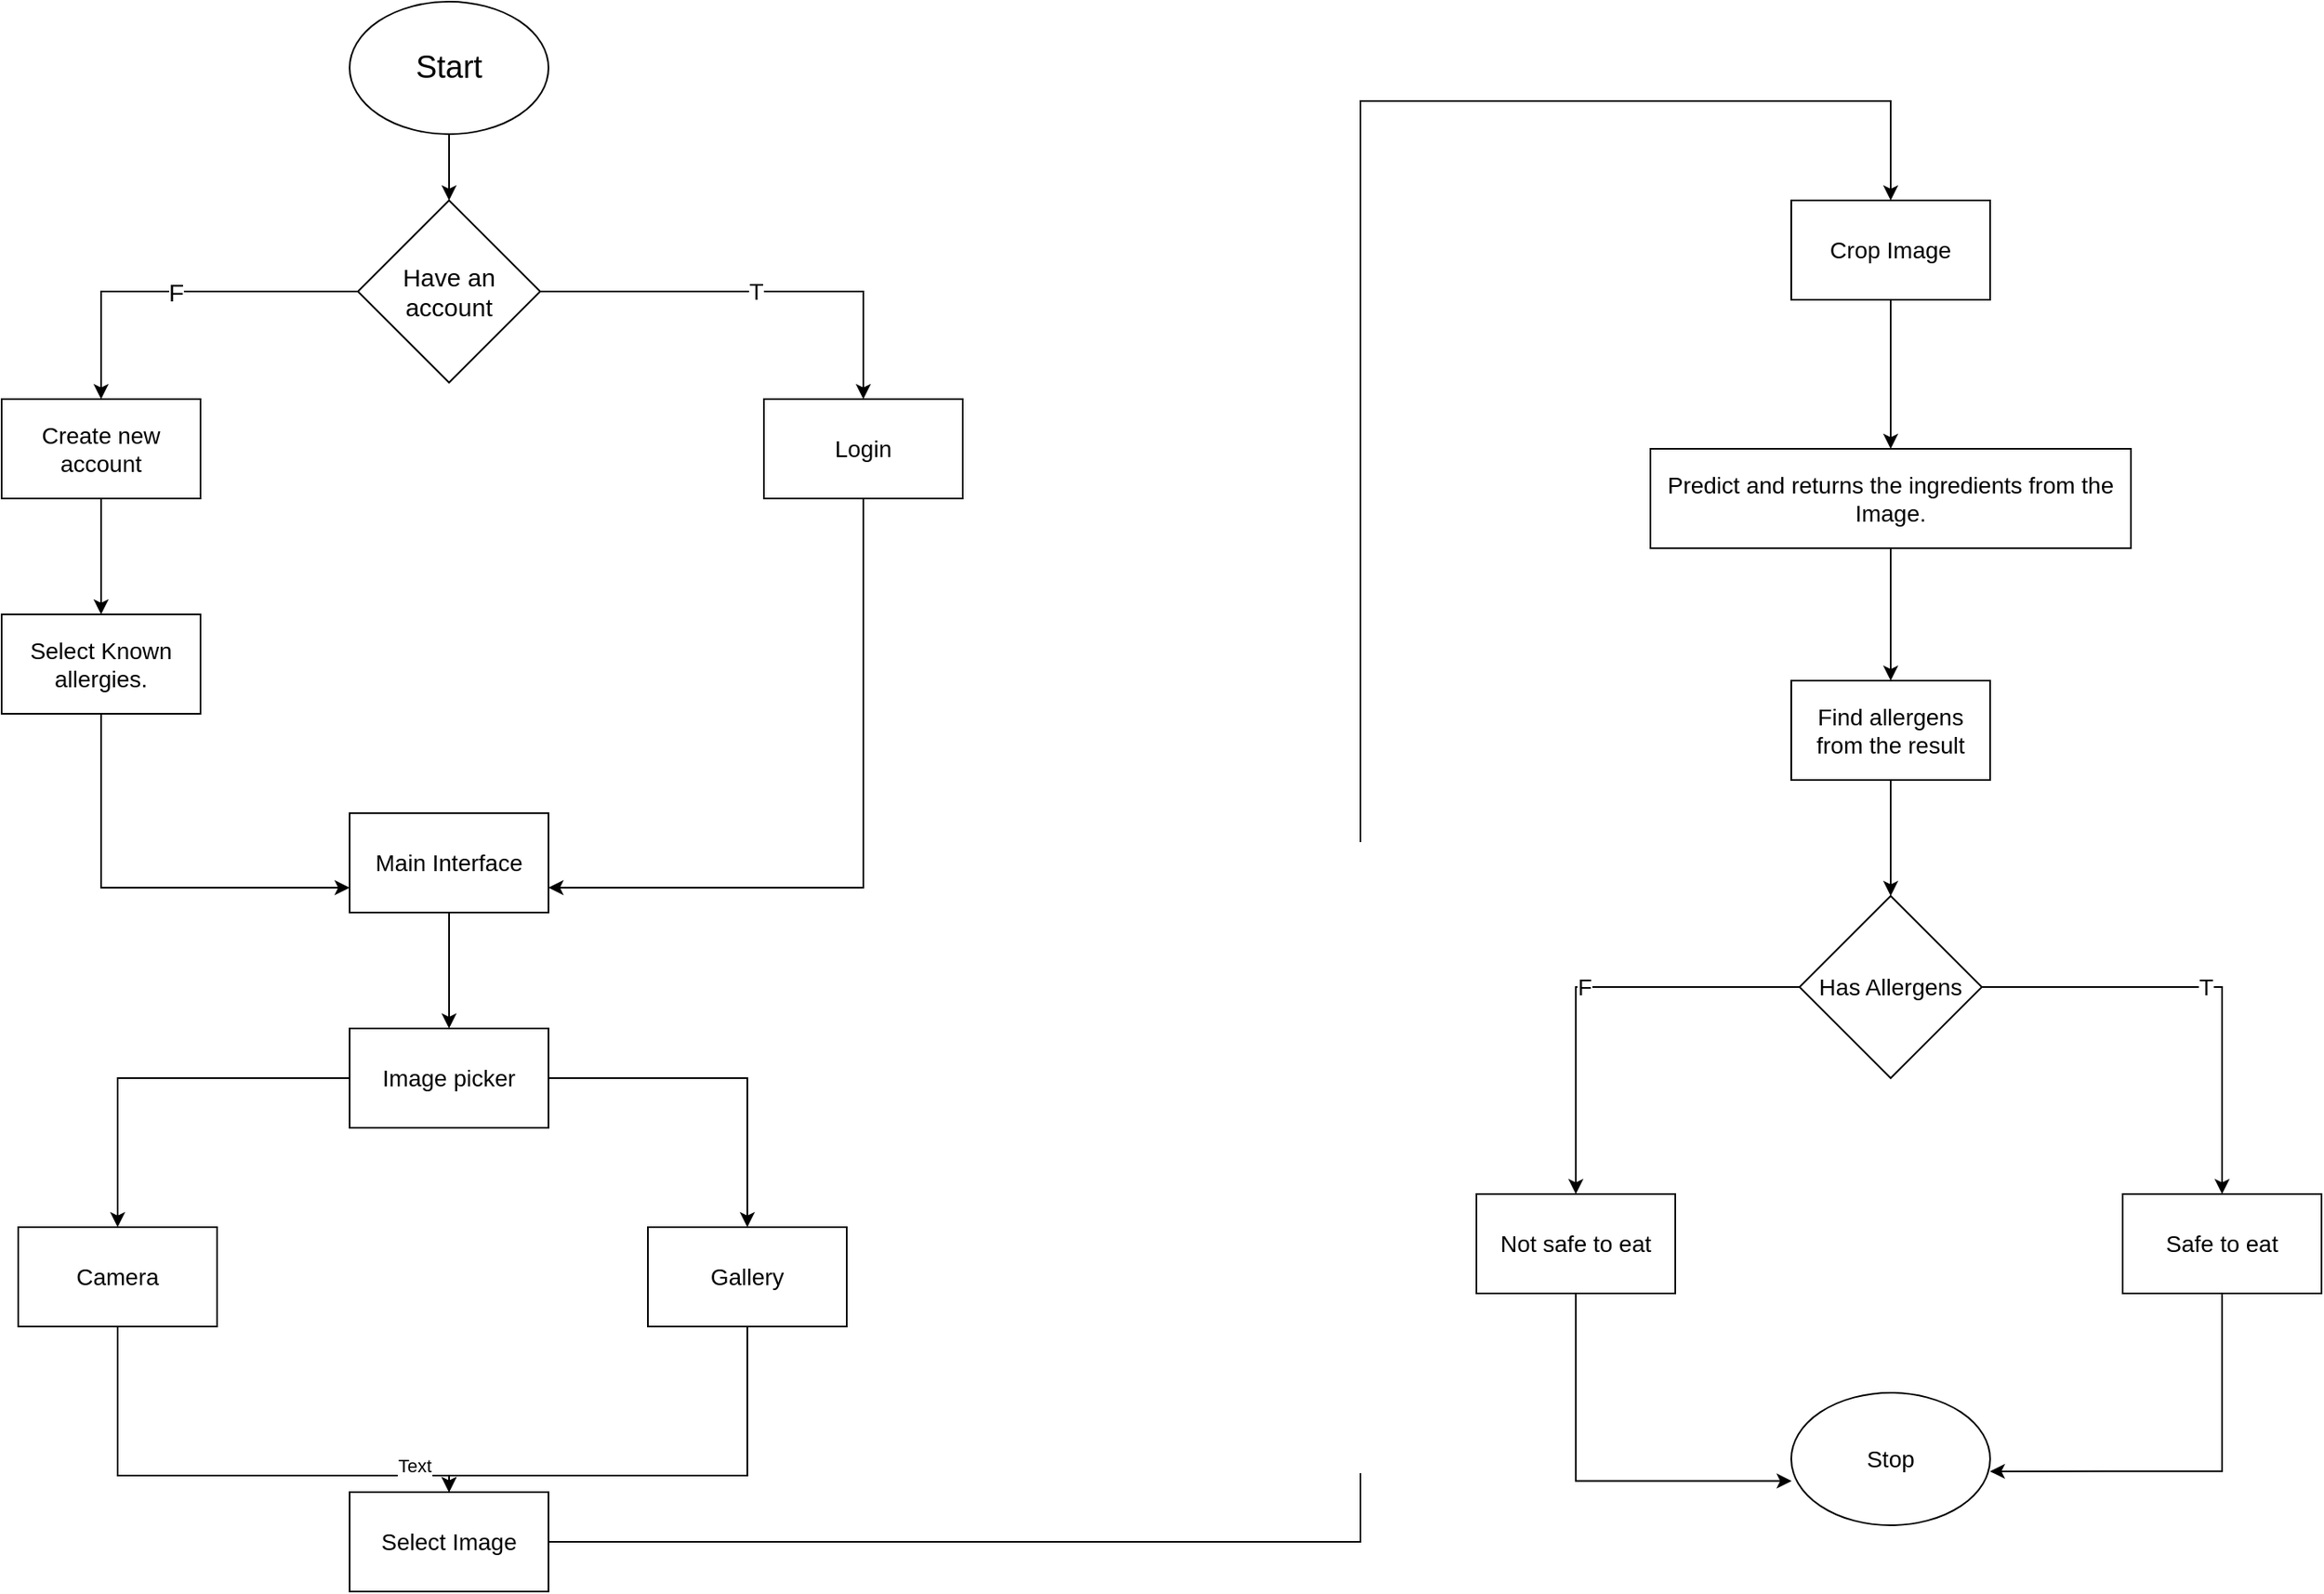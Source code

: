 <mxfile version="18.2.0" type="device"><diagram id="_Zze_EbAqaWrqR-Kr2hA" name="Page-1"><mxGraphModel dx="2076" dy="1142" grid="1" gridSize="10" guides="1" tooltips="1" connect="1" arrows="1" fold="1" page="1" pageScale="1" pageWidth="850" pageHeight="1100" math="0" shadow="0"><root><mxCell id="0"/><mxCell id="1" parent="0"/><mxCell id="gYgbsR_PIftZcKbKlPmu-3" value="" style="edgeStyle=orthogonalEdgeStyle;rounded=0;orthogonalLoop=1;jettySize=auto;html=1;fontSize=19;" parent="1" source="gYgbsR_PIftZcKbKlPmu-1" target="gYgbsR_PIftZcKbKlPmu-2" edge="1"><mxGeometry relative="1" as="geometry"/></mxCell><mxCell id="gYgbsR_PIftZcKbKlPmu-1" value="&lt;font style=&quot;font-size: 19px;&quot;&gt;Start&lt;/font&gt;" style="ellipse;whiteSpace=wrap;html=1;" parent="1" vertex="1"><mxGeometry x="340" y="50" width="120" height="80" as="geometry"/></mxCell><mxCell id="gYgbsR_PIftZcKbKlPmu-5" value="F" style="edgeStyle=orthogonalEdgeStyle;rounded=0;orthogonalLoop=1;jettySize=auto;html=1;fontSize=15;" parent="1" source="gYgbsR_PIftZcKbKlPmu-2" target="gYgbsR_PIftZcKbKlPmu-4" edge="1"><mxGeometry relative="1" as="geometry"/></mxCell><mxCell id="gYgbsR_PIftZcKbKlPmu-7" value="T" style="edgeStyle=orthogonalEdgeStyle;rounded=0;orthogonalLoop=1;jettySize=auto;html=1;fontSize=14;" parent="1" source="gYgbsR_PIftZcKbKlPmu-2" target="gYgbsR_PIftZcKbKlPmu-6" edge="1"><mxGeometry relative="1" as="geometry"/></mxCell><mxCell id="gYgbsR_PIftZcKbKlPmu-2" value="&lt;font style=&quot;font-size: 15px;&quot;&gt;Have an account&lt;/font&gt;" style="rhombus;whiteSpace=wrap;html=1;" parent="1" vertex="1"><mxGeometry x="345" y="170" width="110" height="110" as="geometry"/></mxCell><mxCell id="gYgbsR_PIftZcKbKlPmu-9" style="edgeStyle=orthogonalEdgeStyle;rounded=0;orthogonalLoop=1;jettySize=auto;html=1;entryX=0.5;entryY=0;entryDx=0;entryDy=0;fontSize=14;" parent="1" source="gYgbsR_PIftZcKbKlPmu-4" target="gYgbsR_PIftZcKbKlPmu-8" edge="1"><mxGeometry relative="1" as="geometry"/></mxCell><mxCell id="gYgbsR_PIftZcKbKlPmu-4" value="&lt;font style=&quot;font-size: 14px;&quot;&gt;Create new account&lt;/font&gt;" style="whiteSpace=wrap;html=1;" parent="1" vertex="1"><mxGeometry x="130" y="290" width="120" height="60" as="geometry"/></mxCell><mxCell id="gYgbsR_PIftZcKbKlPmu-12" style="edgeStyle=orthogonalEdgeStyle;rounded=0;orthogonalLoop=1;jettySize=auto;html=1;entryX=1;entryY=0.75;entryDx=0;entryDy=0;fontSize=14;" parent="1" source="gYgbsR_PIftZcKbKlPmu-6" target="gYgbsR_PIftZcKbKlPmu-10" edge="1"><mxGeometry relative="1" as="geometry"><Array as="points"><mxPoint x="650" y="585"/></Array></mxGeometry></mxCell><mxCell id="gYgbsR_PIftZcKbKlPmu-6" value="&lt;font style=&quot;font-size: 14px;&quot;&gt;Login&lt;/font&gt;" style="whiteSpace=wrap;html=1;" parent="1" vertex="1"><mxGeometry x="590" y="290" width="120" height="60" as="geometry"/></mxCell><mxCell id="gYgbsR_PIftZcKbKlPmu-11" style="edgeStyle=orthogonalEdgeStyle;rounded=0;orthogonalLoop=1;jettySize=auto;html=1;entryX=0;entryY=0.75;entryDx=0;entryDy=0;fontSize=14;" parent="1" source="gYgbsR_PIftZcKbKlPmu-8" target="gYgbsR_PIftZcKbKlPmu-10" edge="1"><mxGeometry relative="1" as="geometry"><Array as="points"><mxPoint x="190" y="585"/></Array></mxGeometry></mxCell><mxCell id="gYgbsR_PIftZcKbKlPmu-8" value="Select Known allergies." style="rounded=0;whiteSpace=wrap;html=1;fontSize=14;" parent="1" vertex="1"><mxGeometry x="130" y="420" width="120" height="60" as="geometry"/></mxCell><mxCell id="gYgbsR_PIftZcKbKlPmu-14" style="edgeStyle=orthogonalEdgeStyle;rounded=0;orthogonalLoop=1;jettySize=auto;html=1;entryX=0.5;entryY=0;entryDx=0;entryDy=0;fontSize=14;" parent="1" source="gYgbsR_PIftZcKbKlPmu-10" target="gYgbsR_PIftZcKbKlPmu-13" edge="1"><mxGeometry relative="1" as="geometry"/></mxCell><mxCell id="gYgbsR_PIftZcKbKlPmu-10" value="Main Interface" style="rounded=0;whiteSpace=wrap;html=1;fontSize=14;" parent="1" vertex="1"><mxGeometry x="340" y="540" width="120" height="60" as="geometry"/></mxCell><mxCell id="gYgbsR_PIftZcKbKlPmu-16" value="" style="edgeStyle=orthogonalEdgeStyle;rounded=0;orthogonalLoop=1;jettySize=auto;html=1;fontSize=14;" parent="1" source="gYgbsR_PIftZcKbKlPmu-13" target="gYgbsR_PIftZcKbKlPmu-15" edge="1"><mxGeometry relative="1" as="geometry"/></mxCell><mxCell id="gYgbsR_PIftZcKbKlPmu-18" value="" style="edgeStyle=orthogonalEdgeStyle;rounded=0;orthogonalLoop=1;jettySize=auto;html=1;fontSize=14;" parent="1" source="gYgbsR_PIftZcKbKlPmu-13" target="gYgbsR_PIftZcKbKlPmu-17" edge="1"><mxGeometry relative="1" as="geometry"/></mxCell><mxCell id="gYgbsR_PIftZcKbKlPmu-13" value="Image picker" style="rounded=0;whiteSpace=wrap;html=1;fontSize=14;" parent="1" vertex="1"><mxGeometry x="340" y="670" width="120" height="60" as="geometry"/></mxCell><mxCell id="gYgbsR_PIftZcKbKlPmu-20" value="" style="edgeStyle=orthogonalEdgeStyle;rounded=0;orthogonalLoop=1;jettySize=auto;html=1;fontSize=14;entryX=0.5;entryY=0;entryDx=0;entryDy=0;" parent="1" source="gYgbsR_PIftZcKbKlPmu-15" target="gYgbsR_PIftZcKbKlPmu-19" edge="1"><mxGeometry relative="1" as="geometry"><Array as="points"><mxPoint x="200" y="940"/><mxPoint x="400" y="940"/></Array><mxPoint x="340" y="940" as="targetPoint"/></mxGeometry></mxCell><mxCell id="5KqoTS24j2MdhjJYXPmn-1" value="Text" style="edgeLabel;html=1;align=center;verticalAlign=middle;resizable=0;points=[];" vertex="1" connectable="0" parent="gYgbsR_PIftZcKbKlPmu-20"><mxGeometry x="0.79" y="6" relative="1" as="geometry"><mxPoint as="offset"/></mxGeometry></mxCell><mxCell id="gYgbsR_PIftZcKbKlPmu-15" value="Camera" style="rounded=0;whiteSpace=wrap;html=1;fontSize=14;" parent="1" vertex="1"><mxGeometry x="140" y="790" width="120" height="60" as="geometry"/></mxCell><mxCell id="gYgbsR_PIftZcKbKlPmu-21" style="edgeStyle=orthogonalEdgeStyle;rounded=0;orthogonalLoop=1;jettySize=auto;html=1;fontSize=14;entryX=0.5;entryY=0;entryDx=0;entryDy=0;" parent="1" source="gYgbsR_PIftZcKbKlPmu-17" target="gYgbsR_PIftZcKbKlPmu-19" edge="1"><mxGeometry relative="1" as="geometry"><Array as="points"><mxPoint x="580" y="940"/><mxPoint x="400" y="940"/></Array><mxPoint x="460" y="940" as="targetPoint"/></mxGeometry></mxCell><mxCell id="gYgbsR_PIftZcKbKlPmu-17" value="Gallery" style="rounded=0;whiteSpace=wrap;html=1;fontSize=14;" parent="1" vertex="1"><mxGeometry x="520" y="790" width="120" height="60" as="geometry"/></mxCell><mxCell id="gYgbsR_PIftZcKbKlPmu-24" value="" style="edgeStyle=orthogonalEdgeStyle;rounded=0;orthogonalLoop=1;jettySize=auto;html=1;fontSize=14;" parent="1" source="gYgbsR_PIftZcKbKlPmu-19" target="gYgbsR_PIftZcKbKlPmu-23" edge="1"><mxGeometry relative="1" as="geometry"><Array as="points"><mxPoint x="950" y="980"/><mxPoint x="950" y="110"/><mxPoint x="1270" y="110"/></Array></mxGeometry></mxCell><mxCell id="gYgbsR_PIftZcKbKlPmu-19" value="Select Image" style="rounded=0;whiteSpace=wrap;html=1;fontSize=14;" parent="1" vertex="1"><mxGeometry x="340" y="950" width="120" height="60" as="geometry"/></mxCell><mxCell id="gYgbsR_PIftZcKbKlPmu-26" value="" style="edgeStyle=orthogonalEdgeStyle;rounded=0;orthogonalLoop=1;jettySize=auto;html=1;fontSize=14;" parent="1" source="gYgbsR_PIftZcKbKlPmu-23" target="gYgbsR_PIftZcKbKlPmu-25" edge="1"><mxGeometry relative="1" as="geometry"/></mxCell><mxCell id="gYgbsR_PIftZcKbKlPmu-23" value="Crop Image" style="rounded=0;whiteSpace=wrap;html=1;fontSize=14;" parent="1" vertex="1"><mxGeometry x="1210" y="170" width="120" height="60" as="geometry"/></mxCell><mxCell id="gYgbsR_PIftZcKbKlPmu-28" value="" style="edgeStyle=orthogonalEdgeStyle;rounded=0;orthogonalLoop=1;jettySize=auto;html=1;fontSize=14;" parent="1" source="gYgbsR_PIftZcKbKlPmu-25" target="gYgbsR_PIftZcKbKlPmu-27" edge="1"><mxGeometry relative="1" as="geometry"/></mxCell><mxCell id="gYgbsR_PIftZcKbKlPmu-25" value="Predict and returns the ingredients from the Image." style="rounded=0;whiteSpace=wrap;html=1;fontSize=14;" parent="1" vertex="1"><mxGeometry x="1125" y="320" width="290" height="60" as="geometry"/></mxCell><mxCell id="gYgbsR_PIftZcKbKlPmu-30" value="" style="edgeStyle=orthogonalEdgeStyle;rounded=0;orthogonalLoop=1;jettySize=auto;html=1;fontSize=14;" parent="1" source="gYgbsR_PIftZcKbKlPmu-27" target="gYgbsR_PIftZcKbKlPmu-29" edge="1"><mxGeometry relative="1" as="geometry"/></mxCell><mxCell id="gYgbsR_PIftZcKbKlPmu-27" value="Find allergens from the result" style="rounded=0;whiteSpace=wrap;html=1;fontSize=14;" parent="1" vertex="1"><mxGeometry x="1210" y="460" width="120" height="60" as="geometry"/></mxCell><mxCell id="gYgbsR_PIftZcKbKlPmu-32" value="F" style="edgeStyle=orthogonalEdgeStyle;rounded=0;orthogonalLoop=1;jettySize=auto;html=1;fontSize=14;" parent="1" source="gYgbsR_PIftZcKbKlPmu-29" target="gYgbsR_PIftZcKbKlPmu-31" edge="1"><mxGeometry relative="1" as="geometry"/></mxCell><mxCell id="gYgbsR_PIftZcKbKlPmu-34" value="T" style="edgeStyle=orthogonalEdgeStyle;rounded=0;orthogonalLoop=1;jettySize=auto;html=1;fontSize=14;" parent="1" source="gYgbsR_PIftZcKbKlPmu-29" target="gYgbsR_PIftZcKbKlPmu-33" edge="1"><mxGeometry relative="1" as="geometry"/></mxCell><mxCell id="gYgbsR_PIftZcKbKlPmu-29" value="Has Allergens" style="rhombus;whiteSpace=wrap;html=1;fontSize=14;rounded=0;" parent="1" vertex="1"><mxGeometry x="1215" y="590" width="110" height="110" as="geometry"/></mxCell><mxCell id="gYgbsR_PIftZcKbKlPmu-37" style="edgeStyle=orthogonalEdgeStyle;rounded=0;orthogonalLoop=1;jettySize=auto;html=1;entryX=0.002;entryY=0.666;entryDx=0;entryDy=0;entryPerimeter=0;fontSize=14;" parent="1" source="gYgbsR_PIftZcKbKlPmu-31" target="gYgbsR_PIftZcKbKlPmu-36" edge="1"><mxGeometry relative="1" as="geometry"><Array as="points"><mxPoint x="1080" y="943"/></Array></mxGeometry></mxCell><mxCell id="gYgbsR_PIftZcKbKlPmu-31" value="Not safe to eat" style="whiteSpace=wrap;html=1;fontSize=14;rounded=0;" parent="1" vertex="1"><mxGeometry x="1020" y="770" width="120" height="60" as="geometry"/></mxCell><mxCell id="gYgbsR_PIftZcKbKlPmu-38" style="edgeStyle=orthogonalEdgeStyle;rounded=0;orthogonalLoop=1;jettySize=auto;html=1;entryX=0.999;entryY=0.593;entryDx=0;entryDy=0;entryPerimeter=0;fontSize=14;" parent="1" source="gYgbsR_PIftZcKbKlPmu-33" target="gYgbsR_PIftZcKbKlPmu-36" edge="1"><mxGeometry relative="1" as="geometry"><Array as="points"><mxPoint x="1470" y="937"/></Array></mxGeometry></mxCell><mxCell id="gYgbsR_PIftZcKbKlPmu-33" value="Safe to eat" style="whiteSpace=wrap;html=1;fontSize=14;rounded=0;" parent="1" vertex="1"><mxGeometry x="1410" y="770" width="120" height="60" as="geometry"/></mxCell><mxCell id="gYgbsR_PIftZcKbKlPmu-36" value="Stop" style="ellipse;whiteSpace=wrap;html=1;fontSize=14;" parent="1" vertex="1"><mxGeometry x="1210" y="890" width="120" height="80" as="geometry"/></mxCell></root></mxGraphModel></diagram></mxfile>